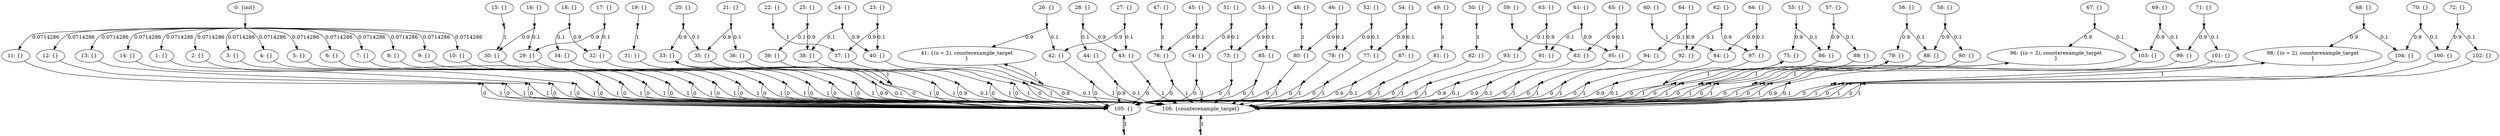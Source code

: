 digraph model {
	0 [ label = "0: {init}" ];
	1 [ label = "1: {}" ];
	2 [ label = "2: {}" ];
	3 [ label = "3: {}" ];
	4 [ label = "4: {}" ];
	5 [ label = "5: {}" ];
	6 [ label = "6: {}" ];
	7 [ label = "7: {}" ];
	8 [ label = "8: {}" ];
	9 [ label = "9: {}" ];
	10 [ label = "10: {}" ];
	11 [ label = "11: {}" ];
	12 [ label = "12: {}" ];
	13 [ label = "13: {}" ];
	14 [ label = "14: {}" ];
	15 [ label = "15: {}" ];
	16 [ label = "16: {}" ];
	17 [ label = "17: {}" ];
	18 [ label = "18: {}" ];
	19 [ label = "19: {}" ];
	20 [ label = "20: {}" ];
	21 [ label = "21: {}" ];
	22 [ label = "22: {}" ];
	23 [ label = "23: {}" ];
	24 [ label = "24: {}" ];
	25 [ label = "25: {}" ];
	26 [ label = "26: {}" ];
	27 [ label = "27: {}" ];
	28 [ label = "28: {}" ];
	29 [ label = "29: {}" ];
	30 [ label = "30: {}" ];
	31 [ label = "31: {}" ];
	32 [ label = "32: {}" ];
	33 [ label = "33: {}" ];
	34 [ label = "34: {}" ];
	35 [ label = "35: {}" ];
	36 [ label = "36: {}" ];
	37 [ label = "37: {}" ];
	38 [ label = "38: {}" ];
	39 [ label = "39: {}" ];
	40 [ label = "40: {}" ];
	41 [ label = "41: {(o = 2), counterexample_target
}" ];
	42 [ label = "42: {}" ];
	43 [ label = "43: {}" ];
	44 [ label = "44: {}" ];
	45 [ label = "45: {}" ];
	46 [ label = "46: {}" ];
	47 [ label = "47: {}" ];
	48 [ label = "48: {}" ];
	49 [ label = "49: {}" ];
	50 [ label = "50: {}" ];
	51 [ label = "51: {}" ];
	52 [ label = "52: {}" ];
	53 [ label = "53: {}" ];
	54 [ label = "54: {}" ];
	55 [ label = "55: {}" ];
	56 [ label = "56: {}" ];
	57 [ label = "57: {}" ];
	58 [ label = "58: {}" ];
	59 [ label = "59: {}" ];
	60 [ label = "60: {}" ];
	61 [ label = "61: {}" ];
	62 [ label = "62: {}" ];
	63 [ label = "63: {}" ];
	64 [ label = "64: {}" ];
	65 [ label = "65: {}" ];
	66 [ label = "66: {}" ];
	67 [ label = "67: {}" ];
	68 [ label = "68: {}" ];
	69 [ label = "69: {}" ];
	70 [ label = "70: {}" ];
	71 [ label = "71: {}" ];
	72 [ label = "72: {}" ];
	73 [ label = "73: {}" ];
	74 [ label = "74: {}" ];
	75 [ label = "75: {}" ];
	76 [ label = "76: {}" ];
	77 [ label = "77: {}" ];
	78 [ label = "78: {}" ];
	79 [ label = "79: {}" ];
	80 [ label = "80: {}" ];
	81 [ label = "81: {}" ];
	82 [ label = "82: {}" ];
	83 [ label = "83: {}" ];
	84 [ label = "84: {}" ];
	85 [ label = "85: {}" ];
	86 [ label = "86: {}" ];
	87 [ label = "87: {}" ];
	88 [ label = "88: {}" ];
	89 [ label = "89: {}" ];
	90 [ label = "90: {}" ];
	91 [ label = "91: {}" ];
	92 [ label = "92: {}" ];
	93 [ label = "93: {}" ];
	94 [ label = "94: {}" ];
	95 [ label = "95: {}" ];
	96 [ label = "96: {(o = 2), counterexample_target
}" ];
	97 [ label = "97: {}" ];
	98 [ label = "98: {(o = 2), counterexample_target
}" ];
	99 [ label = "99: {}" ];
	100 [ label = "100: {}" ];
	101 [ label = "101: {}" ];
	102 [ label = "102: {}" ];
	103 [ label = "103: {}" ];
	104 [ label = "104: {}" ];
	105 [ label = "105: {}" ];
	106 [ label = "106: {counterexample_target}" ];
	"0c0" [shape = "point"];
	0 -> "0c0";
	"0c0" -> 1 [ label= "0.0714286" ];
	"0c0" -> 2 [ label= "0.0714286" ];
	"0c0" -> 3 [ label= "0.0714286" ];
	"0c0" -> 4 [ label= "0.0714286" ];
	"0c0" -> 5 [ label= "0.0714286" ];
	"0c0" -> 6 [ label= "0.0714286" ];
	"0c0" -> 7 [ label= "0.0714286" ];
	"0c0" -> 8 [ label= "0.0714286" ];
	"0c0" -> 9 [ label= "0.0714286" ];
	"0c0" -> 10 [ label= "0.0714286" ];
	"0c0" -> 11 [ label= "0.0714286" ];
	"0c0" -> 12 [ label= "0.0714286" ];
	"0c0" -> 13 [ label= "0.0714286" ];
	"0c0" -> 14 [ label= "0.0714286" ];
	"1c0" [shape = "point"];
	1 -> "1c0";
	"1c0" -> 105 [ label= "0" ];
	"1c0" -> 106 [ label= "1" ];
	"2c0" [shape = "point"];
	2 -> "2c0";
	"2c0" -> 105 [ label= "0" ];
	"2c0" -> 106 [ label= "1" ];
	"3c0" [shape = "point"];
	3 -> "3c0";
	"3c0" -> 105 [ label= "0" ];
	"3c0" -> 106 [ label= "1" ];
	"4c0" [shape = "point"];
	4 -> "4c0";
	"4c0" -> 105 [ label= "0" ];
	"4c0" -> 106 [ label= "1" ];
	"5c0" [shape = "point"];
	5 -> "5c0";
	"5c0" -> 105 [ label= "0" ];
	"5c0" -> 106 [ label= "1" ];
	"6c0" [shape = "point"];
	6 -> "6c0";
	"6c0" -> 105 [ label= "0" ];
	"6c0" -> 106 [ label= "1" ];
	"7c0" [shape = "point"];
	7 -> "7c0";
	"7c0" -> 105 [ label= "0" ];
	"7c0" -> 106 [ label= "1" ];
	"8c0" [shape = "point"];
	8 -> "8c0";
	"8c0" -> 105 [ label= "0" ];
	"8c0" -> 106 [ label= "1" ];
	"9c0" [shape = "point"];
	9 -> "9c0";
	"9c0" -> 105 [ label= "0" ];
	"9c0" -> 106 [ label= "1" ];
	"10c0" [shape = "point"];
	10 -> "10c0";
	"10c0" -> 105 [ label= "0" ];
	"10c0" -> 106 [ label= "1" ];
	"11c0" [shape = "point"];
	11 -> "11c0";
	"11c0" -> 105 [ label= "0" ];
	"11c0" -> 106 [ label= "1" ];
	"12c0" [shape = "point"];
	12 -> "12c0";
	"12c0" -> 105 [ label= "0" ];
	"12c0" -> 106 [ label= "1" ];
	"13c0" [shape = "point"];
	13 -> "13c0";
	"13c0" -> 105 [ label= "0" ];
	"13c0" -> 106 [ label= "1" ];
	"14c0" [shape = "point"];
	14 -> "14c0";
	"14c0" -> 105 [ label= "0" ];
	"14c0" -> 106 [ label= "1" ];
	"15c0" [shape = "point"];
	15 -> "15c0";
	"15c0" -> 30 [ label= "1" ];
	"16c0" [shape = "point"];
	16 -> "16c0";
	"16c0" -> 29 [ label= "0.1" ];
	"16c0" -> 30 [ label= "0.9" ];
	"17c0" [shape = "point"];
	17 -> "17c0";
	"17c0" -> 29 [ label= "0.9" ];
	"17c0" -> 32 [ label= "0.1" ];
	"18c0" [shape = "point"];
	18 -> "18c0";
	"18c0" -> 32 [ label= "0.9" ];
	"18c0" -> 34 [ label= "0.1" ];
	"19c0" [shape = "point"];
	19 -> "19c0";
	"19c0" -> 31 [ label= "1" ];
	"20c0" [shape = "point"];
	20 -> "20c0";
	"20c0" -> 33 [ label= "0.9" ];
	"20c0" -> 35 [ label= "0.1" ];
	"21c0" [shape = "point"];
	21 -> "21c0";
	"21c0" -> 35 [ label= "0.9" ];
	"21c0" -> 36 [ label= "0.1" ];
	"22c0" [shape = "point"];
	22 -> "22c0";
	"22c0" -> 37 [ label= "1" ];
	"23c0" [shape = "point"];
	23 -> "23c0";
	"23c0" -> 37 [ label= "0.9" ];
	"23c0" -> 40 [ label= "0.1" ];
	"24c0" [shape = "point"];
	24 -> "24c0";
	"24c0" -> 38 [ label= "0.1" ];
	"24c0" -> 40 [ label= "0.9" ];
	"25c0" [shape = "point"];
	25 -> "25c0";
	"25c0" -> 38 [ label= "0.9" ];
	"25c0" -> 39 [ label= "0.1" ];
	"26c0" [shape = "point"];
	26 -> "26c0";
	"26c0" -> 41 [ label= "0.9" ];
	"26c0" -> 42 [ label= "0.1" ];
	"27c0" [shape = "point"];
	27 -> "27c0";
	"27c0" -> 42 [ label= "0.9" ];
	"27c0" -> 43 [ label= "0.1" ];
	"28c0" [shape = "point"];
	28 -> "28c0";
	"28c0" -> 43 [ label= "0.9" ];
	"28c0" -> 44 [ label= "0.1" ];
	"29c0" [shape = "point"];
	29 -> "29c0";
	"29c0" -> 105 [ label= "0" ];
	"29c0" -> 106 [ label= "1" ];
	"30c0" [shape = "point"];
	30 -> "30c0";
	"30c0" -> 105 [ label= "0" ];
	"30c0" -> 106 [ label= "1" ];
	"31c0" [shape = "point"];
	31 -> "31c0";
	"31c0" -> 105 [ label= "0" ];
	"31c0" -> 106 [ label= "1" ];
	"32c0" [shape = "point"];
	32 -> "32c0";
	"32c0" -> 105 [ label= "0.9" ];
	"32c0" -> 106 [ label= "0.1" ];
	"33c0" [shape = "point"];
	33 -> "33c0";
	"33c0" -> 33 [ label= "1" ];
	"34c0" [shape = "point"];
	34 -> "34c0";
	"34c0" -> 105 [ label= "0" ];
	"34c0" -> 106 [ label= "1" ];
	"35c0" [shape = "point"];
	35 -> "35c0";
	"35c0" -> 105 [ label= "0" ];
	"35c0" -> 106 [ label= "1" ];
	"36c0" [shape = "point"];
	36 -> "36c0";
	"36c0" -> 105 [ label= "0.9" ];
	"36c0" -> 106 [ label= "0.1" ];
	"37c0" [shape = "point"];
	37 -> "37c0";
	"37c0" -> 105 [ label= "0" ];
	"37c0" -> 106 [ label= "1" ];
	"38c0" [shape = "point"];
	38 -> "38c0";
	"38c0" -> 105 [ label= "0" ];
	"38c0" -> 106 [ label= "1" ];
	"39c0" [shape = "point"];
	39 -> "39c0";
	"39c0" -> 105 [ label= "0" ];
	"39c0" -> 106 [ label= "1" ];
	"40c0" [shape = "point"];
	40 -> "40c0";
	"40c0" -> 105 [ label= "0.9" ];
	"40c0" -> 106 [ label= "0.1" ];
	"41c0" [shape = "point"];
	41 -> "41c0";
	"41c0" -> 41 [ label= "1" ];
	"42c0" [shape = "point"];
	42 -> "42c0";
	"42c0" -> 105 [ label= "0" ];
	"42c0" -> 106 [ label= "1" ];
	"43c0" [shape = "point"];
	43 -> "43c0";
	"43c0" -> 105 [ label= "0" ];
	"43c0" -> 106 [ label= "1" ];
	"44c0" [shape = "point"];
	44 -> "44c0";
	"44c0" -> 105 [ label= "0.9" ];
	"44c0" -> 106 [ label= "0.1" ];
	"45c0" [shape = "point"];
	45 -> "45c0";
	"45c0" -> 74 [ label= "0.1" ];
	"45c0" -> 76 [ label= "0.9" ];
	"46c0" [shape = "point"];
	46 -> "46c0";
	"46c0" -> 78 [ label= "0.1" ];
	"46c0" -> 80 [ label= "0.9" ];
	"47c0" [shape = "point"];
	47 -> "47c0";
	"47c0" -> 76 [ label= "1" ];
	"48c0" [shape = "point"];
	48 -> "48c0";
	"48c0" -> 80 [ label= "1" ];
	"49c0" [shape = "point"];
	49 -> "49c0";
	"49c0" -> 81 [ label= "1" ];
	"50c0" [shape = "point"];
	50 -> "50c0";
	"50c0" -> 82 [ label= "1" ];
	"51c0" [shape = "point"];
	51 -> "51c0";
	"51c0" -> 73 [ label= "0.1" ];
	"51c0" -> 74 [ label= "0.9" ];
	"52c0" [shape = "point"];
	52 -> "52c0";
	"52c0" -> 77 [ label= "0.1" ];
	"52c0" -> 78 [ label= "0.9" ];
	"53c0" [shape = "point"];
	53 -> "53c0";
	"53c0" -> 73 [ label= "0.9" ];
	"53c0" -> 85 [ label= "0.1" ];
	"54c0" [shape = "point"];
	54 -> "54c0";
	"54c0" -> 77 [ label= "0.9" ];
	"54c0" -> 87 [ label= "0.1" ];
	"55c0" [shape = "point"];
	55 -> "55c0";
	"55c0" -> 75 [ label= "0.9" ];
	"55c0" -> 86 [ label= "0.1" ];
	"56c0" [shape = "point"];
	56 -> "56c0";
	"56c0" -> 79 [ label= "0.9" ];
	"56c0" -> 88 [ label= "0.1" ];
	"57c0" [shape = "point"];
	57 -> "57c0";
	"57c0" -> 86 [ label= "0.9" ];
	"57c0" -> 89 [ label= "0.1" ];
	"58c0" [shape = "point"];
	58 -> "58c0";
	"58c0" -> 88 [ label= "0.9" ];
	"58c0" -> 90 [ label= "0.1" ];
	"59c0" [shape = "point"];
	59 -> "59c0";
	"59c0" -> 83 [ label= "1" ];
	"60c0" [shape = "point"];
	60 -> "60c0";
	"60c0" -> 84 [ label= "1" ];
	"61c0" [shape = "point"];
	61 -> "61c0";
	"61c0" -> 91 [ label= "0.1" ];
	"61c0" -> 95 [ label= "0.9" ];
	"62c0" [shape = "point"];
	62 -> "62c0";
	"62c0" -> 92 [ label= "0.1" ];
	"62c0" -> 97 [ label= "0.9" ];
	"63c0" [shape = "point"];
	63 -> "63c0";
	"63c0" -> 91 [ label= "0.9" ];
	"63c0" -> 93 [ label= "0.1" ];
	"64c0" [shape = "point"];
	64 -> "64c0";
	"64c0" -> 92 [ label= "0.9" ];
	"64c0" -> 94 [ label= "0.1" ];
	"65c0" [shape = "point"];
	65 -> "65c0";
	"65c0" -> 83 [ label= "0.9" ];
	"65c0" -> 95 [ label= "0.1" ];
	"66c0" [shape = "point"];
	66 -> "66c0";
	"66c0" -> 84 [ label= "0.9" ];
	"66c0" -> 97 [ label= "0.1" ];
	"67c0" [shape = "point"];
	67 -> "67c0";
	"67c0" -> 96 [ label= "0.9" ];
	"67c0" -> 103 [ label= "0.1" ];
	"68c0" [shape = "point"];
	68 -> "68c0";
	"68c0" -> 98 [ label= "0.9" ];
	"68c0" -> 104 [ label= "0.1" ];
	"69c0" [shape = "point"];
	69 -> "69c0";
	"69c0" -> 99 [ label= "0.1" ];
	"69c0" -> 103 [ label= "0.9" ];
	"70c0" [shape = "point"];
	70 -> "70c0";
	"70c0" -> 100 [ label= "0.1" ];
	"70c0" -> 104 [ label= "0.9" ];
	"71c0" [shape = "point"];
	71 -> "71c0";
	"71c0" -> 99 [ label= "0.9" ];
	"71c0" -> 101 [ label= "0.1" ];
	"72c0" [shape = "point"];
	72 -> "72c0";
	"72c0" -> 100 [ label= "0.9" ];
	"72c0" -> 102 [ label= "0.1" ];
	"73c0" [shape = "point"];
	73 -> "73c0";
	"73c0" -> 105 [ label= "0" ];
	"73c0" -> 106 [ label= "1" ];
	"74c0" [shape = "point"];
	74 -> "74c0";
	"74c0" -> 105 [ label= "0" ];
	"74c0" -> 106 [ label= "1" ];
	"75c0" [shape = "point"];
	75 -> "75c0";
	"75c0" -> 75 [ label= "1" ];
	"76c0" [shape = "point"];
	76 -> "76c0";
	"76c0" -> 105 [ label= "0" ];
	"76c0" -> 106 [ label= "1" ];
	"77c0" [shape = "point"];
	77 -> "77c0";
	"77c0" -> 105 [ label= "0" ];
	"77c0" -> 106 [ label= "1" ];
	"78c0" [shape = "point"];
	78 -> "78c0";
	"78c0" -> 105 [ label= "0" ];
	"78c0" -> 106 [ label= "1" ];
	"79c0" [shape = "point"];
	79 -> "79c0";
	"79c0" -> 79 [ label= "1" ];
	"80c0" [shape = "point"];
	80 -> "80c0";
	"80c0" -> 105 [ label= "0" ];
	"80c0" -> 106 [ label= "1" ];
	"81c0" [shape = "point"];
	81 -> "81c0";
	"81c0" -> 105 [ label= "0" ];
	"81c0" -> 106 [ label= "1" ];
	"82c0" [shape = "point"];
	82 -> "82c0";
	"82c0" -> 105 [ label= "0" ];
	"82c0" -> 106 [ label= "1" ];
	"83c0" [shape = "point"];
	83 -> "83c0";
	"83c0" -> 105 [ label= "0.9" ];
	"83c0" -> 106 [ label= "0.1" ];
	"84c0" [shape = "point"];
	84 -> "84c0";
	"84c0" -> 105 [ label= "0" ];
	"84c0" -> 106 [ label= "1" ];
	"85c0" [shape = "point"];
	85 -> "85c0";
	"85c0" -> 105 [ label= "0" ];
	"85c0" -> 106 [ label= "1" ];
	"86c0" [shape = "point"];
	86 -> "86c0";
	"86c0" -> 105 [ label= "0" ];
	"86c0" -> 106 [ label= "1" ];
	"87c0" [shape = "point"];
	87 -> "87c0";
	"87c0" -> 105 [ label= "0.9" ];
	"87c0" -> 106 [ label= "0.1" ];
	"88c0" [shape = "point"];
	88 -> "88c0";
	"88c0" -> 105 [ label= "0" ];
	"88c0" -> 106 [ label= "1" ];
	"89c0" [shape = "point"];
	89 -> "89c0";
	"89c0" -> 105 [ label= "0" ];
	"89c0" -> 106 [ label= "1" ];
	"90c0" [shape = "point"];
	90 -> "90c0";
	"90c0" -> 105 [ label= "0" ];
	"90c0" -> 106 [ label= "1" ];
	"91c0" [shape = "point"];
	91 -> "91c0";
	"91c0" -> 105 [ label= "0.9" ];
	"91c0" -> 106 [ label= "0.1" ];
	"92c0" [shape = "point"];
	92 -> "92c0";
	"92c0" -> 105 [ label= "0" ];
	"92c0" -> 106 [ label= "1" ];
	"93c0" [shape = "point"];
	93 -> "93c0";
	"93c0" -> 105 [ label= "0" ];
	"93c0" -> 106 [ label= "1" ];
	"94c0" [shape = "point"];
	94 -> "94c0";
	"94c0" -> 105 [ label= "0" ];
	"94c0" -> 106 [ label= "1" ];
	"95c0" [shape = "point"];
	95 -> "95c0";
	"95c0" -> 105 [ label= "0" ];
	"95c0" -> 106 [ label= "1" ];
	"96c0" [shape = "point"];
	96 -> "96c0";
	"96c0" -> 96 [ label= "1" ];
	"97c0" [shape = "point"];
	97 -> "97c0";
	"97c0" -> 105 [ label= "0.9" ];
	"97c0" -> 106 [ label= "0.1" ];
	"98c0" [shape = "point"];
	98 -> "98c0";
	"98c0" -> 98 [ label= "1" ];
	"99c0" [shape = "point"];
	99 -> "99c0";
	"99c0" -> 105 [ label= "0" ];
	"99c0" -> 106 [ label= "1" ];
	"100c0" [shape = "point"];
	100 -> "100c0";
	"100c0" -> 105 [ label= "0" ];
	"100c0" -> 106 [ label= "1" ];
	"101c0" [shape = "point"];
	101 -> "101c0";
	"101c0" -> 105 [ label= "0.9" ];
	"101c0" -> 106 [ label= "0.1" ];
	"102c0" [shape = "point"];
	102 -> "102c0";
	"102c0" -> 105 [ label= "0" ];
	"102c0" -> 106 [ label= "1" ];
	"103c0" [shape = "point"];
	103 -> "103c0";
	"103c0" -> 105 [ label= "0" ];
	"103c0" -> 106 [ label= "1" ];
	"104c0" [shape = "point"];
	104 -> "104c0";
	"104c0" -> 105 [ label= "0" ];
	"104c0" -> 106 [ label= "1" ];
	"105c0" [shape = "point"];
	105 -> "105c0";
	"105c0" -> 105 [ label= "1" ];
	"106c0" [shape = "point"];
	106 -> "106c0";
	"106c0" -> 106 [ label= "1" ];
}
